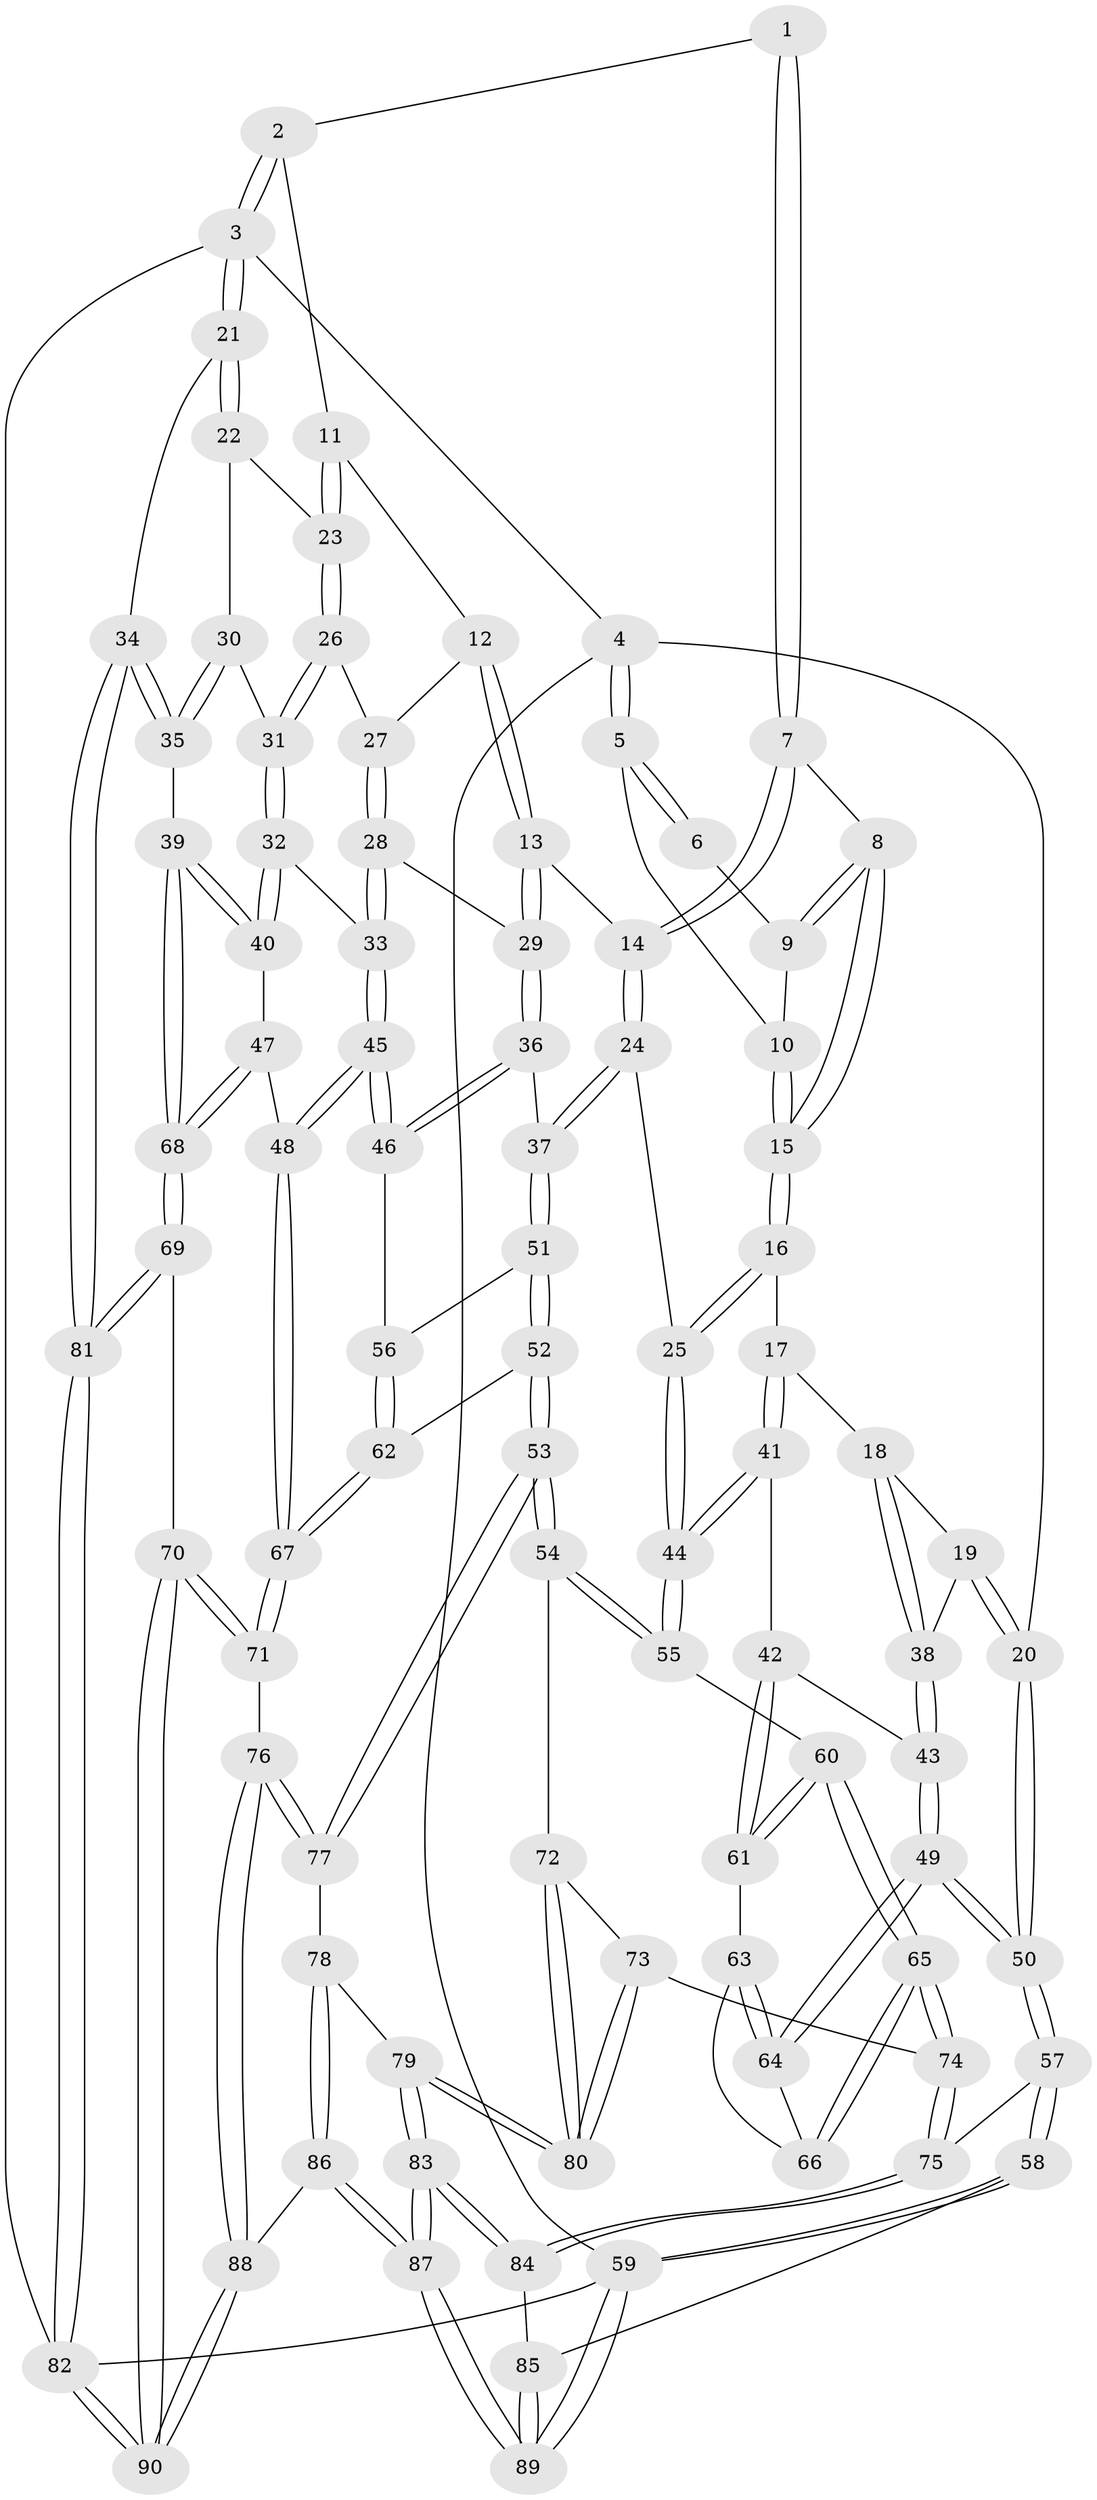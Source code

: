 // Generated by graph-tools (version 1.1) at 2025/38/03/09/25 02:38:36]
// undirected, 90 vertices, 222 edges
graph export_dot {
graph [start="1"]
  node [color=gray90,style=filled];
  1 [pos="+0.6392424089098324+0"];
  2 [pos="+0.8184981243012321+0"];
  3 [pos="+1+0"];
  4 [pos="+0+0"];
  5 [pos="+0.010938281264666382+0"];
  6 [pos="+0.6330587110290032+0"];
  7 [pos="+0.5163313329840222+0.14840827542112156"];
  8 [pos="+0.4379338806032584+0.13204365252225636"];
  9 [pos="+0.40644119966237124+0.06841541670610321"];
  10 [pos="+0.21478335736390602+0"];
  11 [pos="+0.8068818045722604+0.038248785310206555"];
  12 [pos="+0.7480760958607849+0.1475734553490729"];
  13 [pos="+0.6210273683931243+0.24295616592434705"];
  14 [pos="+0.5687669804519476+0.2363338299302459"];
  15 [pos="+0.2998924498233386+0.22990723243685832"];
  16 [pos="+0.29127899383614064+0.276359289247774"];
  17 [pos="+0.28297543212757326+0.2796157054922359"];
  18 [pos="+0.23667026742121944+0.28637910096170716"];
  19 [pos="+0+0.053982319621134305"];
  20 [pos="+0+0"];
  21 [pos="+1+0.2863628596073164"];
  22 [pos="+1+0.2446285894717855"];
  23 [pos="+0.9453943834498784+0.2057690417939138"];
  24 [pos="+0.4280744653189072+0.3663328062114669"];
  25 [pos="+0.42313384756435657+0.3673533896260399"];
  26 [pos="+0.8358755922511403+0.30327416756866044"];
  27 [pos="+0.8167763861733999+0.2929077392122907"];
  28 [pos="+0.7154601271628221+0.3562833513180041"];
  29 [pos="+0.6693842182239509+0.3397995982518777"];
  30 [pos="+0.9171401565267936+0.3312795775218615"];
  31 [pos="+0.8636522587273362+0.3512227043892795"];
  32 [pos="+0.8608545811389634+0.3778513579759963"];
  33 [pos="+0.7418011188790388+0.38921882016953263"];
  34 [pos="+1+0.5487238309566619"];
  35 [pos="+1+0.5442974014647685"];
  36 [pos="+0.6204441099979039+0.43953848626150593"];
  37 [pos="+0.5730138052834921+0.4618553510535652"];
  38 [pos="+0.11892095466898321+0.37172338435602037"];
  39 [pos="+1+0.5437205069233593"];
  40 [pos="+0.9111834109200125+0.5410974426237534"];
  41 [pos="+0.23727059346161808+0.4819892360017692"];
  42 [pos="+0.22671673221913619+0.48700015457833234"];
  43 [pos="+0.07482442243302768+0.4492613726801535"];
  44 [pos="+0.3798134664943962+0.4938539394097634"];
  45 [pos="+0.7668168933523543+0.5271962307604096"];
  46 [pos="+0.7514737128768106+0.5215830879522134"];
  47 [pos="+0.8447531349772219+0.5699569664446876"];
  48 [pos="+0.8091158913753569+0.5697439715282954"];
  49 [pos="+0+0.5372974537836344"];
  50 [pos="+0+0.5650271292095397"];
  51 [pos="+0.5715568322000472+0.4841701452338195"];
  52 [pos="+0.5191628151128775+0.6263542992101824"];
  53 [pos="+0.48715183580514976+0.6432717948804244"];
  54 [pos="+0.45150750465759104+0.6321202639325577"];
  55 [pos="+0.39759685642115233+0.6023965941234615"];
  56 [pos="+0.6388002353331328+0.5365027726885315"];
  57 [pos="+0+0.6293583710481317"];
  58 [pos="+0+0.895831127419805"];
  59 [pos="+0+1"];
  60 [pos="+0.3174811153546556+0.6390636820604462"];
  61 [pos="+0.2309193530155751+0.5584270763225961"];
  62 [pos="+0.6176523956251649+0.6334324709016284"];
  63 [pos="+0.19394830944303282+0.5772341510503327"];
  64 [pos="+0+0.5525636833932759"];
  65 [pos="+0.25148609283054596+0.7138255938255477"];
  66 [pos="+0.20077740381904485+0.6621889004235988"];
  67 [pos="+0.7041382036627025+0.6581844339656467"];
  68 [pos="+0.8686766548923611+0.7870799284324728"];
  69 [pos="+0.8754392365339805+0.8559484819718524"];
  70 [pos="+0.7586278683808673+0.9128962369607101"];
  71 [pos="+0.693176008230241+0.8637329562910221"];
  72 [pos="+0.3914543193601971+0.7445504697620995"];
  73 [pos="+0.3393634486485739+0.7752514737949158"];
  74 [pos="+0.24238504434279778+0.74707181218609"];
  75 [pos="+0.19696044585251862+0.8085098310526138"];
  76 [pos="+0.5490693705762048+0.8554598884234557"];
  77 [pos="+0.5348119075719777+0.8474519546654167"];
  78 [pos="+0.4604887314131904+0.8638938575957469"];
  79 [pos="+0.4386375990528966+0.8666610306357971"];
  80 [pos="+0.43241589344188475+0.8591605060354337"];
  81 [pos="+1+0.8576312950425502"];
  82 [pos="+1+1"];
  83 [pos="+0.29833849765683557+0.9579696670557724"];
  84 [pos="+0.20106905300310887+0.8572634229414394"];
  85 [pos="+0.11647709963370426+0.9155822195997478"];
  86 [pos="+0.4241110490507372+1"];
  87 [pos="+0.32106229704185907+1"];
  88 [pos="+0.47835093195618017+1"];
  89 [pos="+0.04188455072681003+1"];
  90 [pos="+0.7599362036178035+1"];
  1 -- 2;
  1 -- 7;
  1 -- 7;
  2 -- 3;
  2 -- 3;
  2 -- 11;
  3 -- 4;
  3 -- 21;
  3 -- 21;
  3 -- 82;
  4 -- 5;
  4 -- 5;
  4 -- 20;
  4 -- 59;
  5 -- 6;
  5 -- 6;
  5 -- 10;
  6 -- 9;
  7 -- 8;
  7 -- 14;
  7 -- 14;
  8 -- 9;
  8 -- 9;
  8 -- 15;
  8 -- 15;
  9 -- 10;
  10 -- 15;
  10 -- 15;
  11 -- 12;
  11 -- 23;
  11 -- 23;
  12 -- 13;
  12 -- 13;
  12 -- 27;
  13 -- 14;
  13 -- 29;
  13 -- 29;
  14 -- 24;
  14 -- 24;
  15 -- 16;
  15 -- 16;
  16 -- 17;
  16 -- 25;
  16 -- 25;
  17 -- 18;
  17 -- 41;
  17 -- 41;
  18 -- 19;
  18 -- 38;
  18 -- 38;
  19 -- 20;
  19 -- 20;
  19 -- 38;
  20 -- 50;
  20 -- 50;
  21 -- 22;
  21 -- 22;
  21 -- 34;
  22 -- 23;
  22 -- 30;
  23 -- 26;
  23 -- 26;
  24 -- 25;
  24 -- 37;
  24 -- 37;
  25 -- 44;
  25 -- 44;
  26 -- 27;
  26 -- 31;
  26 -- 31;
  27 -- 28;
  27 -- 28;
  28 -- 29;
  28 -- 33;
  28 -- 33;
  29 -- 36;
  29 -- 36;
  30 -- 31;
  30 -- 35;
  30 -- 35;
  31 -- 32;
  31 -- 32;
  32 -- 33;
  32 -- 40;
  32 -- 40;
  33 -- 45;
  33 -- 45;
  34 -- 35;
  34 -- 35;
  34 -- 81;
  34 -- 81;
  35 -- 39;
  36 -- 37;
  36 -- 46;
  36 -- 46;
  37 -- 51;
  37 -- 51;
  38 -- 43;
  38 -- 43;
  39 -- 40;
  39 -- 40;
  39 -- 68;
  39 -- 68;
  40 -- 47;
  41 -- 42;
  41 -- 44;
  41 -- 44;
  42 -- 43;
  42 -- 61;
  42 -- 61;
  43 -- 49;
  43 -- 49;
  44 -- 55;
  44 -- 55;
  45 -- 46;
  45 -- 46;
  45 -- 48;
  45 -- 48;
  46 -- 56;
  47 -- 48;
  47 -- 68;
  47 -- 68;
  48 -- 67;
  48 -- 67;
  49 -- 50;
  49 -- 50;
  49 -- 64;
  49 -- 64;
  50 -- 57;
  50 -- 57;
  51 -- 52;
  51 -- 52;
  51 -- 56;
  52 -- 53;
  52 -- 53;
  52 -- 62;
  53 -- 54;
  53 -- 54;
  53 -- 77;
  53 -- 77;
  54 -- 55;
  54 -- 55;
  54 -- 72;
  55 -- 60;
  56 -- 62;
  56 -- 62;
  57 -- 58;
  57 -- 58;
  57 -- 75;
  58 -- 59;
  58 -- 59;
  58 -- 85;
  59 -- 89;
  59 -- 89;
  59 -- 82;
  60 -- 61;
  60 -- 61;
  60 -- 65;
  60 -- 65;
  61 -- 63;
  62 -- 67;
  62 -- 67;
  63 -- 64;
  63 -- 64;
  63 -- 66;
  64 -- 66;
  65 -- 66;
  65 -- 66;
  65 -- 74;
  65 -- 74;
  67 -- 71;
  67 -- 71;
  68 -- 69;
  68 -- 69;
  69 -- 70;
  69 -- 81;
  69 -- 81;
  70 -- 71;
  70 -- 71;
  70 -- 90;
  70 -- 90;
  71 -- 76;
  72 -- 73;
  72 -- 80;
  72 -- 80;
  73 -- 74;
  73 -- 80;
  73 -- 80;
  74 -- 75;
  74 -- 75;
  75 -- 84;
  75 -- 84;
  76 -- 77;
  76 -- 77;
  76 -- 88;
  76 -- 88;
  77 -- 78;
  78 -- 79;
  78 -- 86;
  78 -- 86;
  79 -- 80;
  79 -- 80;
  79 -- 83;
  79 -- 83;
  81 -- 82;
  81 -- 82;
  82 -- 90;
  82 -- 90;
  83 -- 84;
  83 -- 84;
  83 -- 87;
  83 -- 87;
  84 -- 85;
  85 -- 89;
  85 -- 89;
  86 -- 87;
  86 -- 87;
  86 -- 88;
  87 -- 89;
  87 -- 89;
  88 -- 90;
  88 -- 90;
}
